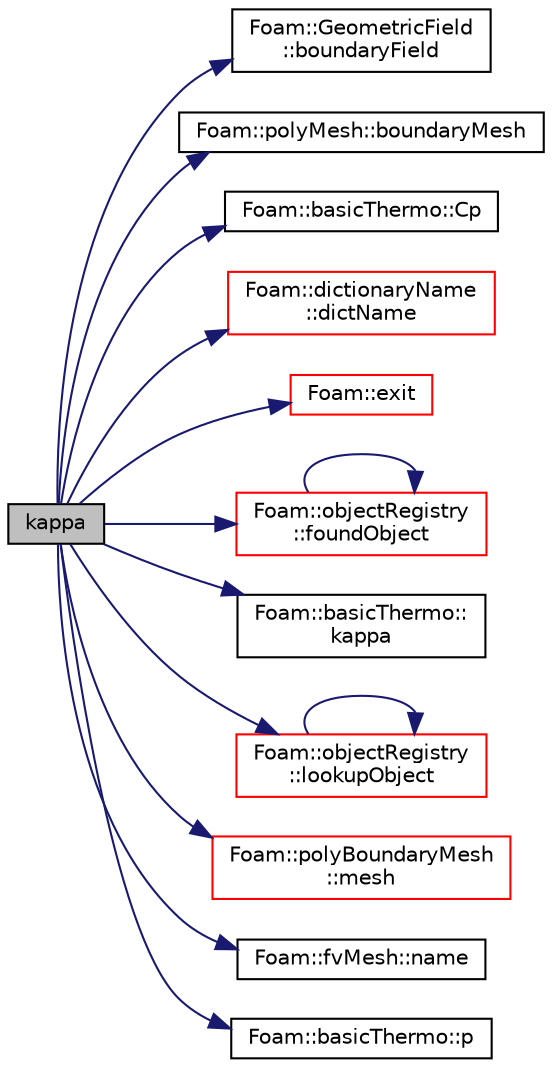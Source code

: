 digraph "kappa"
{
  bgcolor="transparent";
  edge [fontname="Helvetica",fontsize="10",labelfontname="Helvetica",labelfontsize="10"];
  node [fontname="Helvetica",fontsize="10",shape=record];
  rankdir="LR";
  Node1 [label="kappa",height=0.2,width=0.4,color="black", fillcolor="grey75", style="filled", fontcolor="black"];
  Node1 -> Node2 [color="midnightblue",fontsize="10",style="solid",fontname="Helvetica"];
  Node2 [label="Foam::GeometricField\l::boundaryField",height=0.2,width=0.4,color="black",URL="$a00937.html#a6987ef31fb532d0fc43c84eca14fe558",tooltip="Return const-reference to the boundary field. "];
  Node1 -> Node3 [color="midnightblue",fontsize="10",style="solid",fontname="Helvetica"];
  Node3 [label="Foam::polyMesh::boundaryMesh",height=0.2,width=0.4,color="black",URL="$a01961.html#a6b7f5ba89250dbd7a1c6c7860ab60fe3",tooltip="Return boundary mesh. "];
  Node1 -> Node4 [color="midnightblue",fontsize="10",style="solid",fontname="Helvetica"];
  Node4 [label="Foam::basicThermo::Cp",height=0.2,width=0.4,color="black",URL="$a00121.html#a42085a867e9381e3b467a940a9a12d9f",tooltip="Heat capacity at constant pressure [J/kg/K]. "];
  Node1 -> Node5 [color="midnightblue",fontsize="10",style="solid",fontname="Helvetica"];
  Node5 [label="Foam::dictionaryName\l::dictName",height=0.2,width=0.4,color="red",URL="$a00535.html#a0c0f7c5d75947353dc8dc6cbe4df98ea",tooltip="Return the local dictionary name (final part of scoped name) "];
  Node1 -> Node6 [color="midnightblue",fontsize="10",style="solid",fontname="Helvetica"];
  Node6 [label="Foam::exit",height=0.2,width=0.4,color="red",URL="$a10936.html#a06ca7250d8e89caf05243ec094843642"];
  Node1 -> Node7 [color="midnightblue",fontsize="10",style="solid",fontname="Helvetica"];
  Node7 [label="Foam::objectRegistry\l::foundObject",height=0.2,width=0.4,color="red",URL="$a01735.html#af3bf58996b7f5a073485a5590fbebd84",tooltip="Is the named Type found? "];
  Node7 -> Node7 [color="midnightblue",fontsize="10",style="solid",fontname="Helvetica"];
  Node1 -> Node8 [color="midnightblue",fontsize="10",style="solid",fontname="Helvetica"];
  Node8 [label="Foam::basicThermo::\lkappa",height=0.2,width=0.4,color="black",URL="$a00121.html#a3cd50577fde6ef02edd7219f71e25c33",tooltip="Thermal diffusivity for temperature of mixture [J/m/s/K]. "];
  Node1 -> Node9 [color="midnightblue",fontsize="10",style="solid",fontname="Helvetica"];
  Node9 [label="Foam::objectRegistry\l::lookupObject",height=0.2,width=0.4,color="red",URL="$a01735.html#affcae20935bdf1726ec1f822228a2330",tooltip="Lookup and return the object of the given Type. "];
  Node9 -> Node9 [color="midnightblue",fontsize="10",style="solid",fontname="Helvetica"];
  Node1 -> Node10 [color="midnightblue",fontsize="10",style="solid",fontname="Helvetica"];
  Node10 [label="Foam::polyBoundaryMesh\l::mesh",height=0.2,width=0.4,color="red",URL="$a01955.html#aa51573bc757d5d5bb058db0464886447",tooltip="Return the mesh reference. "];
  Node1 -> Node11 [color="midnightblue",fontsize="10",style="solid",fontname="Helvetica"];
  Node11 [label="Foam::fvMesh::name",height=0.2,width=0.4,color="black",URL="$a00892.html#a75b72488d2e82151b025744974919d5d",tooltip="Return reference to name. "];
  Node1 -> Node12 [color="midnightblue",fontsize="10",style="solid",fontname="Helvetica"];
  Node12 [label="Foam::basicThermo::p",height=0.2,width=0.4,color="black",URL="$a00121.html#a559539638a23431ca4b538c03b46e746",tooltip="Pressure [Pa]. "];
}

